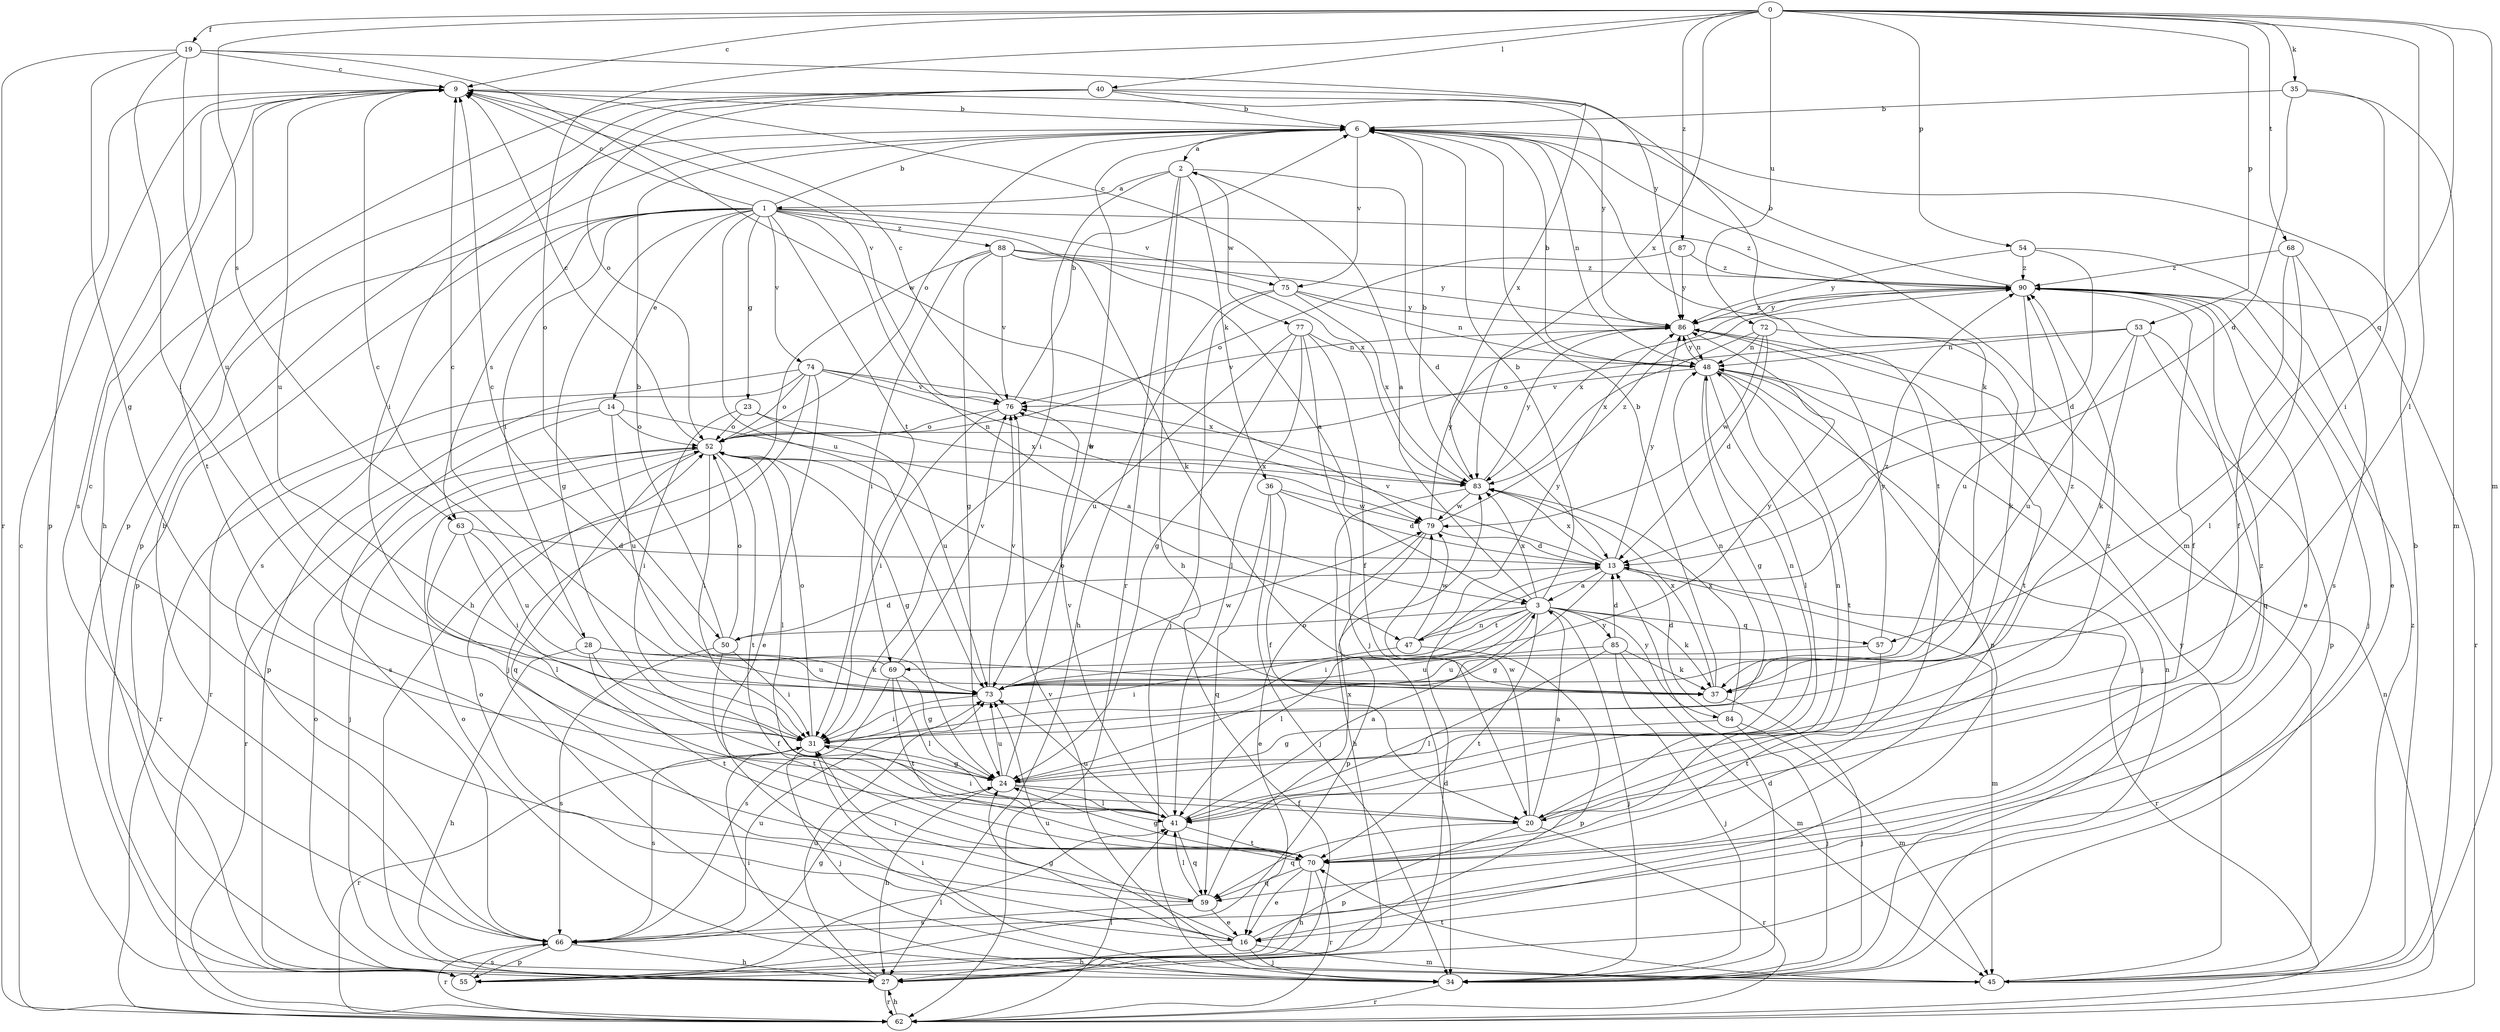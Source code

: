 strict digraph  {
0;
1;
2;
3;
6;
9;
13;
14;
16;
19;
20;
23;
24;
27;
28;
31;
34;
35;
36;
37;
40;
41;
45;
47;
48;
50;
52;
53;
54;
55;
57;
59;
62;
63;
66;
68;
69;
70;
72;
73;
74;
75;
76;
77;
79;
83;
84;
85;
86;
87;
88;
90;
0 -> 9  [label=c];
0 -> 19  [label=f];
0 -> 35  [label=k];
0 -> 40  [label=l];
0 -> 41  [label=l];
0 -> 45  [label=m];
0 -> 50  [label=o];
0 -> 53  [label=p];
0 -> 54  [label=p];
0 -> 57  [label=q];
0 -> 63  [label=s];
0 -> 68  [label=t];
0 -> 72  [label=u];
0 -> 83  [label=x];
0 -> 87  [label=z];
1 -> 6  [label=b];
1 -> 9  [label=c];
1 -> 14  [label=e];
1 -> 23  [label=g];
1 -> 24  [label=g];
1 -> 28  [label=i];
1 -> 47  [label=n];
1 -> 55  [label=p];
1 -> 63  [label=s];
1 -> 66  [label=s];
1 -> 69  [label=t];
1 -> 73  [label=u];
1 -> 74  [label=v];
1 -> 75  [label=v];
1 -> 83  [label=x];
1 -> 88  [label=z];
1 -> 90  [label=z];
2 -> 1  [label=a];
2 -> 13  [label=d];
2 -> 27  [label=h];
2 -> 31  [label=i];
2 -> 36  [label=k];
2 -> 62  [label=r];
2 -> 77  [label=w];
3 -> 2  [label=a];
3 -> 6  [label=b];
3 -> 31  [label=i];
3 -> 34  [label=j];
3 -> 37  [label=k];
3 -> 41  [label=l];
3 -> 47  [label=n];
3 -> 50  [label=o];
3 -> 57  [label=q];
3 -> 69  [label=t];
3 -> 70  [label=t];
3 -> 83  [label=x];
3 -> 84  [label=y];
3 -> 85  [label=y];
6 -> 2  [label=a];
6 -> 45  [label=m];
6 -> 48  [label=n];
6 -> 52  [label=o];
6 -> 55  [label=p];
6 -> 70  [label=t];
6 -> 75  [label=v];
9 -> 6  [label=b];
9 -> 55  [label=p];
9 -> 66  [label=s];
9 -> 70  [label=t];
9 -> 73  [label=u];
9 -> 76  [label=v];
9 -> 86  [label=y];
13 -> 3  [label=a];
13 -> 24  [label=g];
13 -> 45  [label=m];
13 -> 62  [label=r];
13 -> 76  [label=v];
13 -> 83  [label=x];
13 -> 86  [label=y];
14 -> 3  [label=a];
14 -> 52  [label=o];
14 -> 62  [label=r];
14 -> 66  [label=s];
14 -> 73  [label=u];
16 -> 24  [label=g];
16 -> 27  [label=h];
16 -> 34  [label=j];
16 -> 45  [label=m];
16 -> 48  [label=n];
16 -> 52  [label=o];
16 -> 73  [label=u];
19 -> 9  [label=c];
19 -> 24  [label=g];
19 -> 31  [label=i];
19 -> 62  [label=r];
19 -> 73  [label=u];
19 -> 79  [label=w];
19 -> 86  [label=y];
20 -> 3  [label=a];
20 -> 48  [label=n];
20 -> 55  [label=p];
20 -> 59  [label=q];
20 -> 62  [label=r];
20 -> 79  [label=w];
20 -> 90  [label=z];
23 -> 31  [label=i];
23 -> 52  [label=o];
23 -> 73  [label=u];
23 -> 83  [label=x];
24 -> 6  [label=b];
24 -> 20  [label=f];
24 -> 27  [label=h];
24 -> 41  [label=l];
24 -> 48  [label=n];
24 -> 73  [label=u];
27 -> 13  [label=d];
27 -> 31  [label=i];
27 -> 52  [label=o];
27 -> 62  [label=r];
27 -> 73  [label=u];
28 -> 9  [label=c];
28 -> 20  [label=f];
28 -> 27  [label=h];
28 -> 37  [label=k];
28 -> 70  [label=t];
28 -> 73  [label=u];
31 -> 24  [label=g];
31 -> 34  [label=j];
31 -> 48  [label=n];
31 -> 52  [label=o];
31 -> 62  [label=r];
31 -> 66  [label=s];
34 -> 13  [label=d];
34 -> 48  [label=n];
34 -> 52  [label=o];
34 -> 62  [label=r];
35 -> 6  [label=b];
35 -> 13  [label=d];
35 -> 31  [label=i];
35 -> 45  [label=m];
36 -> 13  [label=d];
36 -> 20  [label=f];
36 -> 34  [label=j];
36 -> 59  [label=q];
36 -> 79  [label=w];
37 -> 6  [label=b];
37 -> 9  [label=c];
37 -> 34  [label=j];
37 -> 52  [label=o];
37 -> 83  [label=x];
37 -> 90  [label=z];
40 -> 6  [label=b];
40 -> 27  [label=h];
40 -> 31  [label=i];
40 -> 37  [label=k];
40 -> 52  [label=o];
40 -> 55  [label=p];
40 -> 83  [label=x];
41 -> 3  [label=a];
41 -> 31  [label=i];
41 -> 59  [label=q];
41 -> 70  [label=t];
41 -> 73  [label=u];
41 -> 76  [label=v];
45 -> 6  [label=b];
45 -> 31  [label=i];
45 -> 70  [label=t];
45 -> 76  [label=v];
45 -> 86  [label=y];
45 -> 90  [label=z];
47 -> 31  [label=i];
47 -> 55  [label=p];
47 -> 79  [label=w];
47 -> 86  [label=y];
47 -> 90  [label=z];
48 -> 6  [label=b];
48 -> 24  [label=g];
48 -> 34  [label=j];
48 -> 41  [label=l];
48 -> 70  [label=t];
48 -> 76  [label=v];
48 -> 86  [label=y];
50 -> 6  [label=b];
50 -> 13  [label=d];
50 -> 31  [label=i];
50 -> 52  [label=o];
50 -> 66  [label=s];
50 -> 70  [label=t];
52 -> 9  [label=c];
52 -> 24  [label=g];
52 -> 31  [label=i];
52 -> 34  [label=j];
52 -> 41  [label=l];
52 -> 59  [label=q];
52 -> 62  [label=r];
52 -> 70  [label=t];
52 -> 83  [label=x];
53 -> 37  [label=k];
53 -> 48  [label=n];
53 -> 52  [label=o];
53 -> 55  [label=p];
53 -> 59  [label=q];
53 -> 73  [label=u];
54 -> 13  [label=d];
54 -> 16  [label=e];
54 -> 86  [label=y];
54 -> 90  [label=z];
55 -> 41  [label=l];
55 -> 66  [label=s];
57 -> 70  [label=t];
57 -> 73  [label=u];
57 -> 86  [label=y];
59 -> 9  [label=c];
59 -> 16  [label=e];
59 -> 31  [label=i];
59 -> 41  [label=l];
59 -> 66  [label=s];
59 -> 83  [label=x];
62 -> 9  [label=c];
62 -> 27  [label=h];
62 -> 41  [label=l];
62 -> 48  [label=n];
63 -> 13  [label=d];
63 -> 31  [label=i];
63 -> 41  [label=l];
63 -> 73  [label=u];
66 -> 6  [label=b];
66 -> 24  [label=g];
66 -> 27  [label=h];
66 -> 55  [label=p];
66 -> 62  [label=r];
66 -> 73  [label=u];
68 -> 20  [label=f];
68 -> 41  [label=l];
68 -> 66  [label=s];
68 -> 90  [label=z];
69 -> 9  [label=c];
69 -> 24  [label=g];
69 -> 41  [label=l];
69 -> 66  [label=s];
69 -> 70  [label=t];
69 -> 76  [label=v];
70 -> 16  [label=e];
70 -> 24  [label=g];
70 -> 27  [label=h];
70 -> 59  [label=q];
70 -> 62  [label=r];
70 -> 90  [label=z];
72 -> 13  [label=d];
72 -> 37  [label=k];
72 -> 48  [label=n];
72 -> 79  [label=w];
72 -> 83  [label=x];
73 -> 31  [label=i];
73 -> 76  [label=v];
73 -> 79  [label=w];
73 -> 86  [label=y];
74 -> 16  [label=e];
74 -> 34  [label=j];
74 -> 52  [label=o];
74 -> 55  [label=p];
74 -> 62  [label=r];
74 -> 76  [label=v];
74 -> 79  [label=w];
74 -> 83  [label=x];
75 -> 9  [label=c];
75 -> 27  [label=h];
75 -> 34  [label=j];
75 -> 48  [label=n];
75 -> 83  [label=x];
75 -> 86  [label=y];
76 -> 6  [label=b];
76 -> 9  [label=c];
76 -> 31  [label=i];
76 -> 52  [label=o];
77 -> 20  [label=f];
77 -> 24  [label=g];
77 -> 34  [label=j];
77 -> 41  [label=l];
77 -> 48  [label=n];
77 -> 73  [label=u];
79 -> 13  [label=d];
79 -> 16  [label=e];
79 -> 55  [label=p];
79 -> 86  [label=y];
79 -> 90  [label=z];
83 -> 6  [label=b];
83 -> 27  [label=h];
83 -> 79  [label=w];
83 -> 86  [label=y];
84 -> 13  [label=d];
84 -> 24  [label=g];
84 -> 34  [label=j];
84 -> 45  [label=m];
84 -> 83  [label=x];
85 -> 13  [label=d];
85 -> 34  [label=j];
85 -> 37  [label=k];
85 -> 41  [label=l];
85 -> 45  [label=m];
85 -> 73  [label=u];
86 -> 48  [label=n];
86 -> 70  [label=t];
86 -> 76  [label=v];
86 -> 90  [label=z];
87 -> 52  [label=o];
87 -> 86  [label=y];
87 -> 90  [label=z];
88 -> 3  [label=a];
88 -> 24  [label=g];
88 -> 27  [label=h];
88 -> 31  [label=i];
88 -> 37  [label=k];
88 -> 76  [label=v];
88 -> 86  [label=y];
88 -> 90  [label=z];
90 -> 6  [label=b];
90 -> 16  [label=e];
90 -> 20  [label=f];
90 -> 34  [label=j];
90 -> 62  [label=r];
90 -> 73  [label=u];
90 -> 83  [label=x];
90 -> 86  [label=y];
}
